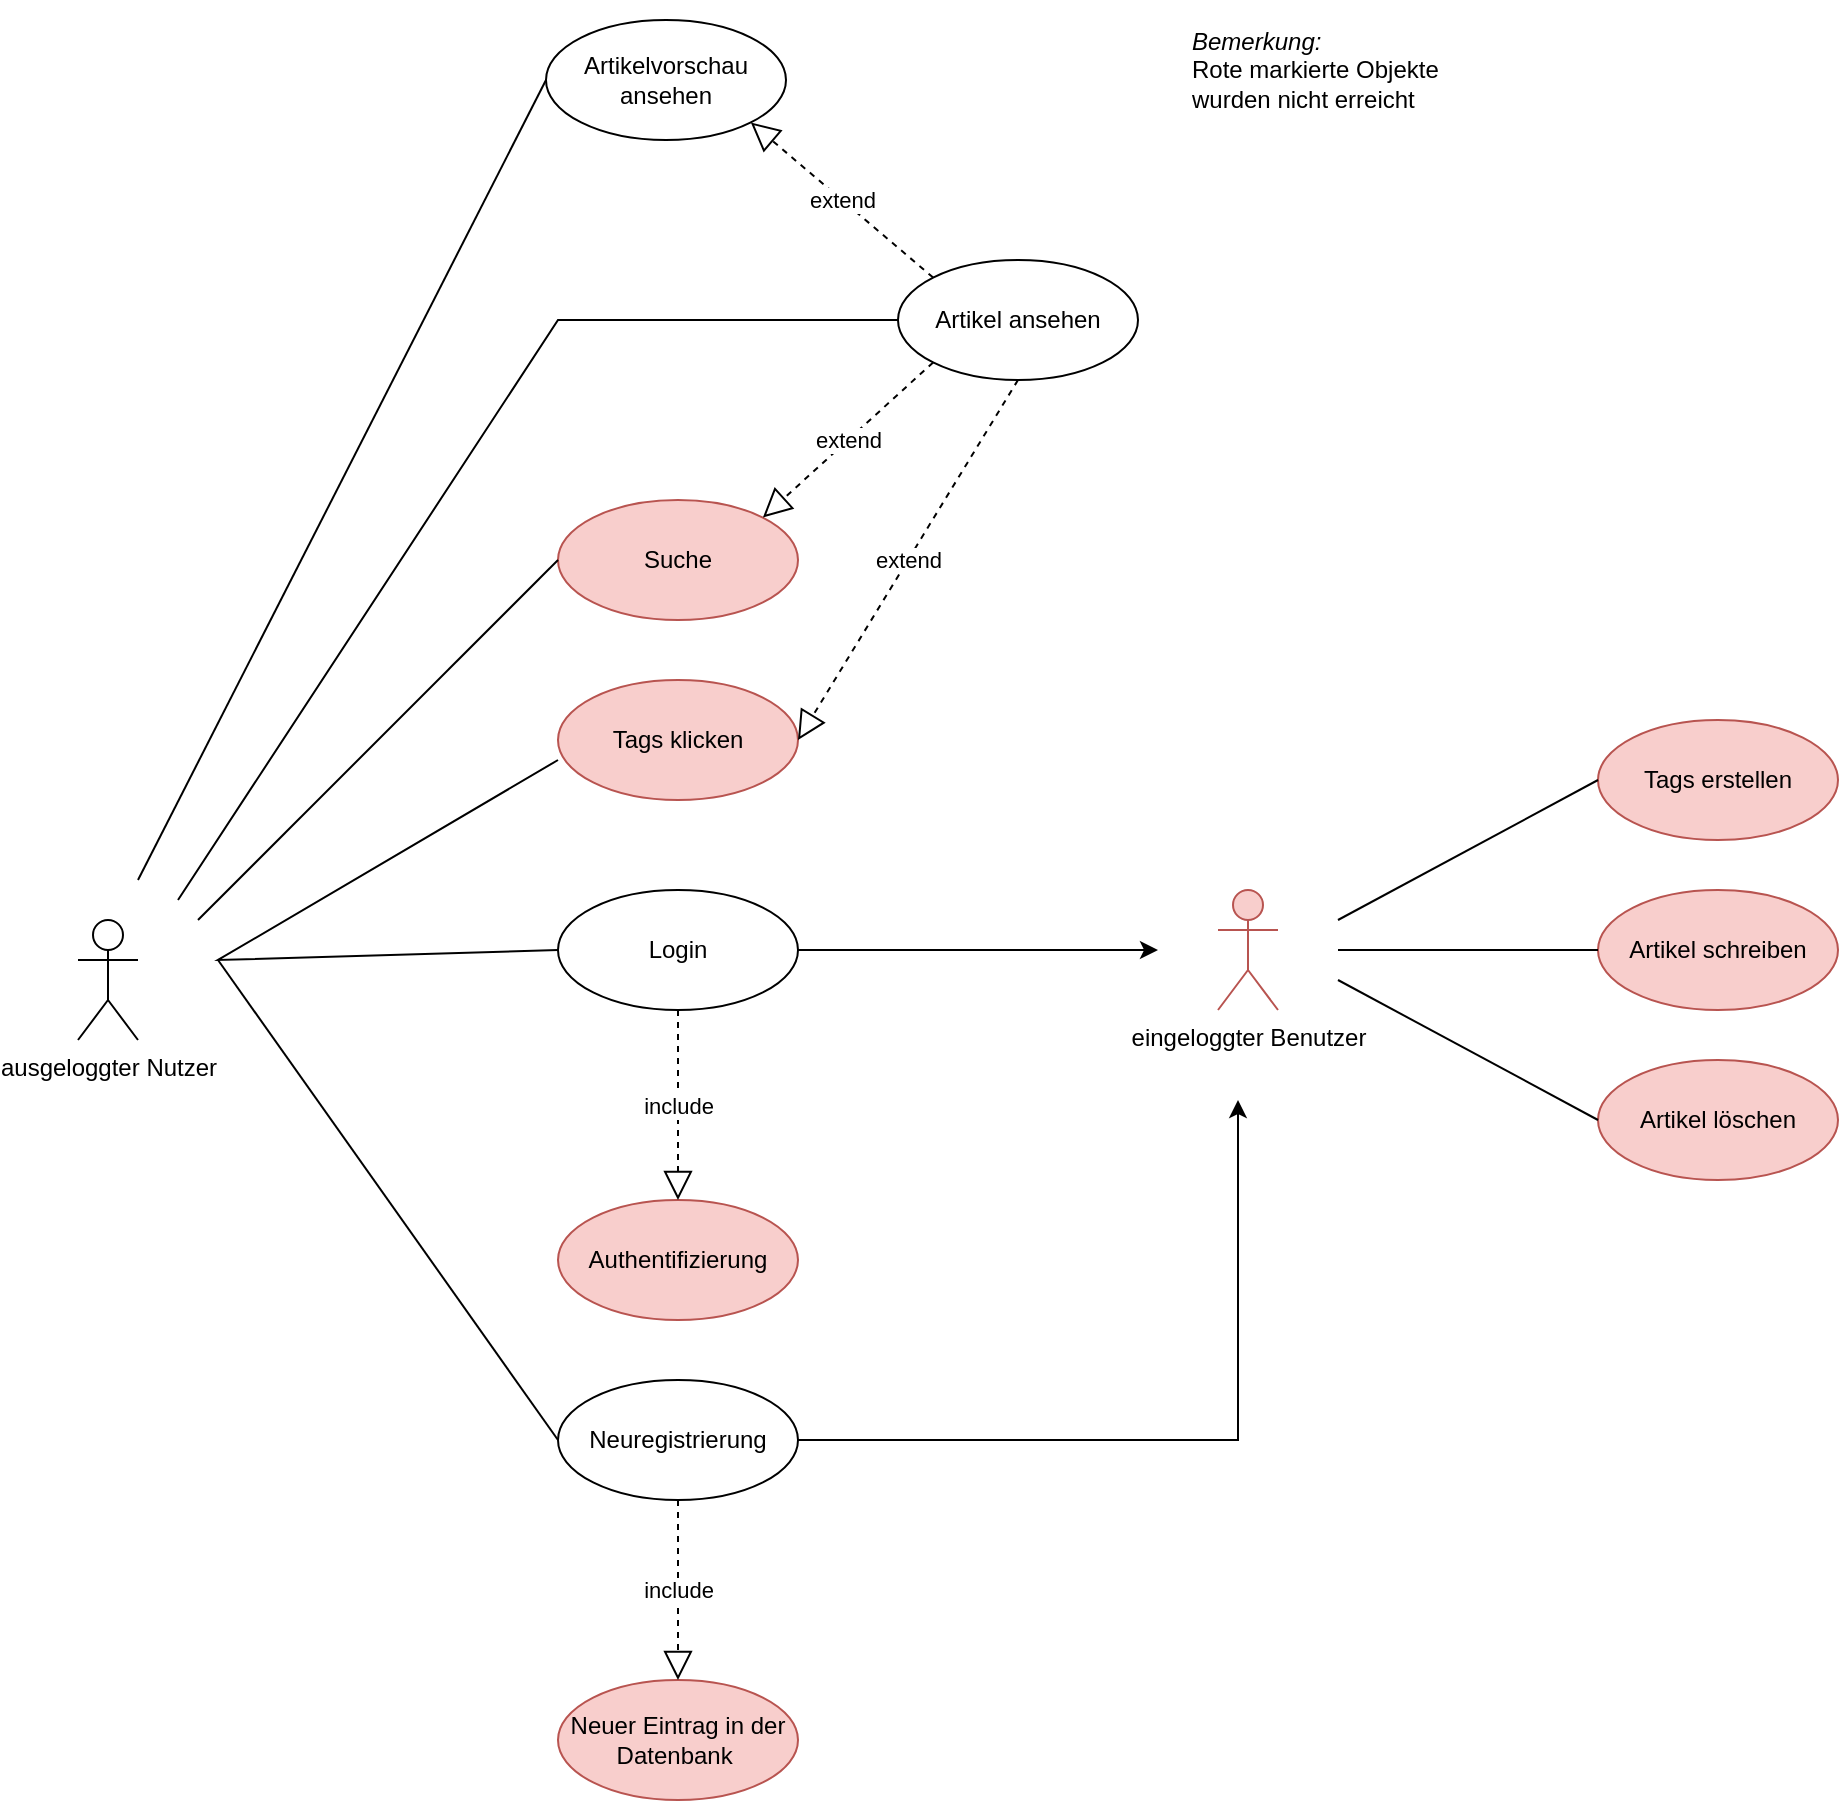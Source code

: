 <mxfile version="20.0.4" type="github">
  <diagram id="LUIKh2yXa2uc6H_MhnpQ" name="Page-1">
    <mxGraphModel dx="1596" dy="878" grid="1" gridSize="10" guides="1" tooltips="1" connect="1" arrows="1" fold="1" page="1" pageScale="1" pageWidth="827" pageHeight="1169" math="0" shadow="0">
      <root>
        <mxCell id="0" />
        <mxCell id="1" parent="0" />
        <mxCell id="9gUIYYkPxipgCvS0CtOu-1" value="Artikelvorschau ansehen" style="ellipse;whiteSpace=wrap;html=1;" vertex="1" parent="1">
          <mxGeometry x="294" y="120" width="120" height="60" as="geometry" />
        </mxCell>
        <mxCell id="9gUIYYkPxipgCvS0CtOu-2" value="Artikel ansehen" style="ellipse;whiteSpace=wrap;html=1;" vertex="1" parent="1">
          <mxGeometry x="470" y="240" width="120" height="60" as="geometry" />
        </mxCell>
        <mxCell id="9gUIYYkPxipgCvS0CtOu-3" value="Suche" style="ellipse;whiteSpace=wrap;html=1;fillColor=#f8cecc;strokeColor=#b85450;" vertex="1" parent="1">
          <mxGeometry x="300" y="360" width="120" height="60" as="geometry" />
        </mxCell>
        <mxCell id="9gUIYYkPxipgCvS0CtOu-4" value="Tags klicken" style="ellipse;whiteSpace=wrap;html=1;fillColor=#f8cecc;strokeColor=#b85450;" vertex="1" parent="1">
          <mxGeometry x="300" y="450" width="120" height="60" as="geometry" />
        </mxCell>
        <mxCell id="9gUIYYkPxipgCvS0CtOu-5" value="Tags erstellen" style="ellipse;whiteSpace=wrap;html=1;fillColor=#f8cecc;strokeColor=#b85450;" vertex="1" parent="1">
          <mxGeometry x="820" y="470" width="120" height="60" as="geometry" />
        </mxCell>
        <mxCell id="9gUIYYkPxipgCvS0CtOu-6" value="Artikel schreiben" style="ellipse;whiteSpace=wrap;html=1;fillColor=#f8cecc;strokeColor=#b85450;" vertex="1" parent="1">
          <mxGeometry x="820" y="555" width="120" height="60" as="geometry" />
        </mxCell>
        <mxCell id="9gUIYYkPxipgCvS0CtOu-7" value="Authentifizierung" style="ellipse;whiteSpace=wrap;html=1;fillColor=#f8cecc;strokeColor=#b85450;" vertex="1" parent="1">
          <mxGeometry x="300" y="710" width="120" height="60" as="geometry" />
        </mxCell>
        <mxCell id="9gUIYYkPxipgCvS0CtOu-8" value="Neuer Eintrag in der Datenbank&amp;nbsp;" style="ellipse;whiteSpace=wrap;html=1;fillColor=#f8cecc;strokeColor=#b85450;" vertex="1" parent="1">
          <mxGeometry x="300" y="950" width="120" height="60" as="geometry" />
        </mxCell>
        <mxCell id="9gUIYYkPxipgCvS0CtOu-9" value="Login" style="ellipse;whiteSpace=wrap;html=1;" vertex="1" parent="1">
          <mxGeometry x="300" y="555" width="120" height="60" as="geometry" />
        </mxCell>
        <mxCell id="9gUIYYkPxipgCvS0CtOu-10" value="Neuregistrierung" style="ellipse;whiteSpace=wrap;html=1;" vertex="1" parent="1">
          <mxGeometry x="300" y="800" width="120" height="60" as="geometry" />
        </mxCell>
        <mxCell id="9gUIYYkPxipgCvS0CtOu-11" value="extend" style="endArrow=block;dashed=1;endFill=0;endSize=12;html=1;rounded=0;exitX=0;exitY=1;exitDx=0;exitDy=0;entryX=1;entryY=0;entryDx=0;entryDy=0;" edge="1" parent="1" source="9gUIYYkPxipgCvS0CtOu-2" target="9gUIYYkPxipgCvS0CtOu-3">
          <mxGeometry width="160" relative="1" as="geometry">
            <mxPoint x="350" y="390" as="sourcePoint" />
            <mxPoint x="510" y="390" as="targetPoint" />
          </mxGeometry>
        </mxCell>
        <mxCell id="9gUIYYkPxipgCvS0CtOu-12" value="extend" style="endArrow=block;dashed=1;endFill=0;endSize=12;html=1;rounded=0;exitX=0.5;exitY=1;exitDx=0;exitDy=0;entryX=1;entryY=0.5;entryDx=0;entryDy=0;" edge="1" parent="1" source="9gUIYYkPxipgCvS0CtOu-2" target="9gUIYYkPxipgCvS0CtOu-4">
          <mxGeometry width="160" relative="1" as="geometry">
            <mxPoint x="350" y="390" as="sourcePoint" />
            <mxPoint x="510" y="390" as="targetPoint" />
          </mxGeometry>
        </mxCell>
        <mxCell id="9gUIYYkPxipgCvS0CtOu-13" value="extend" style="endArrow=block;dashed=1;endFill=0;endSize=12;html=1;rounded=0;exitX=0;exitY=0;exitDx=0;exitDy=0;entryX=1;entryY=1;entryDx=0;entryDy=0;" edge="1" parent="1" source="9gUIYYkPxipgCvS0CtOu-2" target="9gUIYYkPxipgCvS0CtOu-1">
          <mxGeometry width="160" relative="1" as="geometry">
            <mxPoint x="350" y="390" as="sourcePoint" />
            <mxPoint x="510" y="390" as="targetPoint" />
          </mxGeometry>
        </mxCell>
        <mxCell id="9gUIYYkPxipgCvS0CtOu-14" value="Artikel löschen" style="ellipse;whiteSpace=wrap;html=1;fillColor=#f8cecc;strokeColor=#b85450;" vertex="1" parent="1">
          <mxGeometry x="820" y="640" width="120" height="60" as="geometry" />
        </mxCell>
        <mxCell id="9gUIYYkPxipgCvS0CtOu-16" value="include" style="endArrow=block;dashed=1;endFill=0;endSize=12;html=1;rounded=0;exitX=0.5;exitY=1;exitDx=0;exitDy=0;entryX=0.5;entryY=0;entryDx=0;entryDy=0;" edge="1" parent="1" source="9gUIYYkPxipgCvS0CtOu-9" target="9gUIYYkPxipgCvS0CtOu-7">
          <mxGeometry width="160" relative="1" as="geometry">
            <mxPoint x="350" y="690" as="sourcePoint" />
            <mxPoint x="510" y="690" as="targetPoint" />
          </mxGeometry>
        </mxCell>
        <mxCell id="9gUIYYkPxipgCvS0CtOu-17" value="include" style="endArrow=block;dashed=1;endFill=0;endSize=12;html=1;rounded=0;exitX=0.5;exitY=1;exitDx=0;exitDy=0;entryX=0.5;entryY=0;entryDx=0;entryDy=0;" edge="1" parent="1" source="9gUIYYkPxipgCvS0CtOu-10" target="9gUIYYkPxipgCvS0CtOu-8">
          <mxGeometry width="160" relative="1" as="geometry">
            <mxPoint x="450" y="880" as="sourcePoint" />
            <mxPoint x="610" y="880" as="targetPoint" />
            <Array as="points">
              <mxPoint x="360" y="930" />
            </Array>
          </mxGeometry>
        </mxCell>
        <mxCell id="9gUIYYkPxipgCvS0CtOu-18" value="eingeloggter Benutzer&lt;br&gt;&amp;nbsp;&lt;br&gt;" style="shape=umlActor;verticalLabelPosition=bottom;verticalAlign=top;html=1;fillColor=#f8cecc;strokeColor=#b85450;" vertex="1" parent="1">
          <mxGeometry x="630" y="555" width="30" height="60" as="geometry" />
        </mxCell>
        <mxCell id="9gUIYYkPxipgCvS0CtOu-21" value="" style="endArrow=classic;html=1;rounded=0;exitX=1;exitY=0.5;exitDx=0;exitDy=0;" edge="1" parent="1" source="9gUIYYkPxipgCvS0CtOu-9">
          <mxGeometry width="50" height="50" relative="1" as="geometry">
            <mxPoint x="480" y="650" as="sourcePoint" />
            <mxPoint x="600" y="585" as="targetPoint" />
          </mxGeometry>
        </mxCell>
        <mxCell id="9gUIYYkPxipgCvS0CtOu-22" value="" style="endArrow=classic;html=1;rounded=0;exitX=1;exitY=0.5;exitDx=0;exitDy=0;" edge="1" parent="1" source="9gUIYYkPxipgCvS0CtOu-10">
          <mxGeometry width="50" height="50" relative="1" as="geometry">
            <mxPoint x="480" y="650" as="sourcePoint" />
            <mxPoint x="640" y="660" as="targetPoint" />
            <Array as="points">
              <mxPoint x="640" y="830" />
            </Array>
          </mxGeometry>
        </mxCell>
        <mxCell id="9gUIYYkPxipgCvS0CtOu-23" value="" style="endArrow=none;html=1;rounded=0;entryX=0;entryY=0.5;entryDx=0;entryDy=0;" edge="1" parent="1" target="9gUIYYkPxipgCvS0CtOu-5">
          <mxGeometry width="50" height="50" relative="1" as="geometry">
            <mxPoint x="690" y="570" as="sourcePoint" />
            <mxPoint x="570" y="540" as="targetPoint" />
          </mxGeometry>
        </mxCell>
        <mxCell id="9gUIYYkPxipgCvS0CtOu-25" value="" style="endArrow=none;html=1;rounded=0;entryX=0;entryY=0.5;entryDx=0;entryDy=0;" edge="1" parent="1" target="9gUIYYkPxipgCvS0CtOu-6">
          <mxGeometry width="50" height="50" relative="1" as="geometry">
            <mxPoint x="690" y="585" as="sourcePoint" />
            <mxPoint x="570" y="540" as="targetPoint" />
          </mxGeometry>
        </mxCell>
        <mxCell id="9gUIYYkPxipgCvS0CtOu-26" value="" style="endArrow=none;html=1;rounded=0;entryX=0;entryY=0.5;entryDx=0;entryDy=0;" edge="1" parent="1" target="9gUIYYkPxipgCvS0CtOu-14">
          <mxGeometry width="50" height="50" relative="1" as="geometry">
            <mxPoint x="690" y="600" as="sourcePoint" />
            <mxPoint x="520" y="600" as="targetPoint" />
          </mxGeometry>
        </mxCell>
        <mxCell id="9gUIYYkPxipgCvS0CtOu-27" value="ausgeloggter Nutzer&lt;br&gt;" style="shape=umlActor;verticalLabelPosition=bottom;verticalAlign=top;html=1;outlineConnect=0;" vertex="1" parent="1">
          <mxGeometry x="60" y="570" width="30" height="60" as="geometry" />
        </mxCell>
        <mxCell id="9gUIYYkPxipgCvS0CtOu-29" value="" style="endArrow=none;html=1;rounded=0;entryX=0;entryY=0.5;entryDx=0;entryDy=0;" edge="1" parent="1" target="9gUIYYkPxipgCvS0CtOu-1">
          <mxGeometry width="50" height="50" relative="1" as="geometry">
            <mxPoint x="90" y="550" as="sourcePoint" />
            <mxPoint x="170" y="460" as="targetPoint" />
          </mxGeometry>
        </mxCell>
        <mxCell id="9gUIYYkPxipgCvS0CtOu-30" value="" style="endArrow=none;html=1;rounded=0;entryX=0;entryY=0.5;entryDx=0;entryDy=0;" edge="1" parent="1" target="9gUIYYkPxipgCvS0CtOu-2">
          <mxGeometry width="50" height="50" relative="1" as="geometry">
            <mxPoint x="110" y="560" as="sourcePoint" />
            <mxPoint x="330" y="280" as="targetPoint" />
            <Array as="points">
              <mxPoint x="300" y="270" />
            </Array>
          </mxGeometry>
        </mxCell>
        <mxCell id="9gUIYYkPxipgCvS0CtOu-31" value="" style="endArrow=none;html=1;rounded=0;entryX=0;entryY=0.5;entryDx=0;entryDy=0;" edge="1" parent="1" target="9gUIYYkPxipgCvS0CtOu-3">
          <mxGeometry width="50" height="50" relative="1" as="geometry">
            <mxPoint x="120" y="570" as="sourcePoint" />
            <mxPoint x="420" y="380" as="targetPoint" />
          </mxGeometry>
        </mxCell>
        <mxCell id="9gUIYYkPxipgCvS0CtOu-32" value="" style="endArrow=none;html=1;rounded=0;entryX=0;entryY=0.5;entryDx=0;entryDy=0;" edge="1" parent="1" target="9gUIYYkPxipgCvS0CtOu-9">
          <mxGeometry width="50" height="50" relative="1" as="geometry">
            <mxPoint x="300" y="490" as="sourcePoint" />
            <mxPoint x="420" y="380" as="targetPoint" />
            <Array as="points">
              <mxPoint x="130" y="590" />
            </Array>
          </mxGeometry>
        </mxCell>
        <mxCell id="9gUIYYkPxipgCvS0CtOu-33" value="" style="endArrow=none;html=1;rounded=0;entryX=0;entryY=0.5;entryDx=0;entryDy=0;" edge="1" parent="1" target="9gUIYYkPxipgCvS0CtOu-10">
          <mxGeometry width="50" height="50" relative="1" as="geometry">
            <mxPoint x="130" y="590" as="sourcePoint" />
            <mxPoint x="420" y="700" as="targetPoint" />
          </mxGeometry>
        </mxCell>
        <mxCell id="9gUIYYkPxipgCvS0CtOu-36" value="&lt;i&gt;Bemerkung:&lt;/i&gt;&lt;br&gt;Rote markierte Objekte wurden nicht erreicht" style="text;html=1;strokeColor=none;fillColor=none;align=left;verticalAlign=middle;whiteSpace=wrap;rounded=0;" vertex="1" parent="1">
          <mxGeometry x="615" y="110" width="145" height="70" as="geometry" />
        </mxCell>
      </root>
    </mxGraphModel>
  </diagram>
</mxfile>
